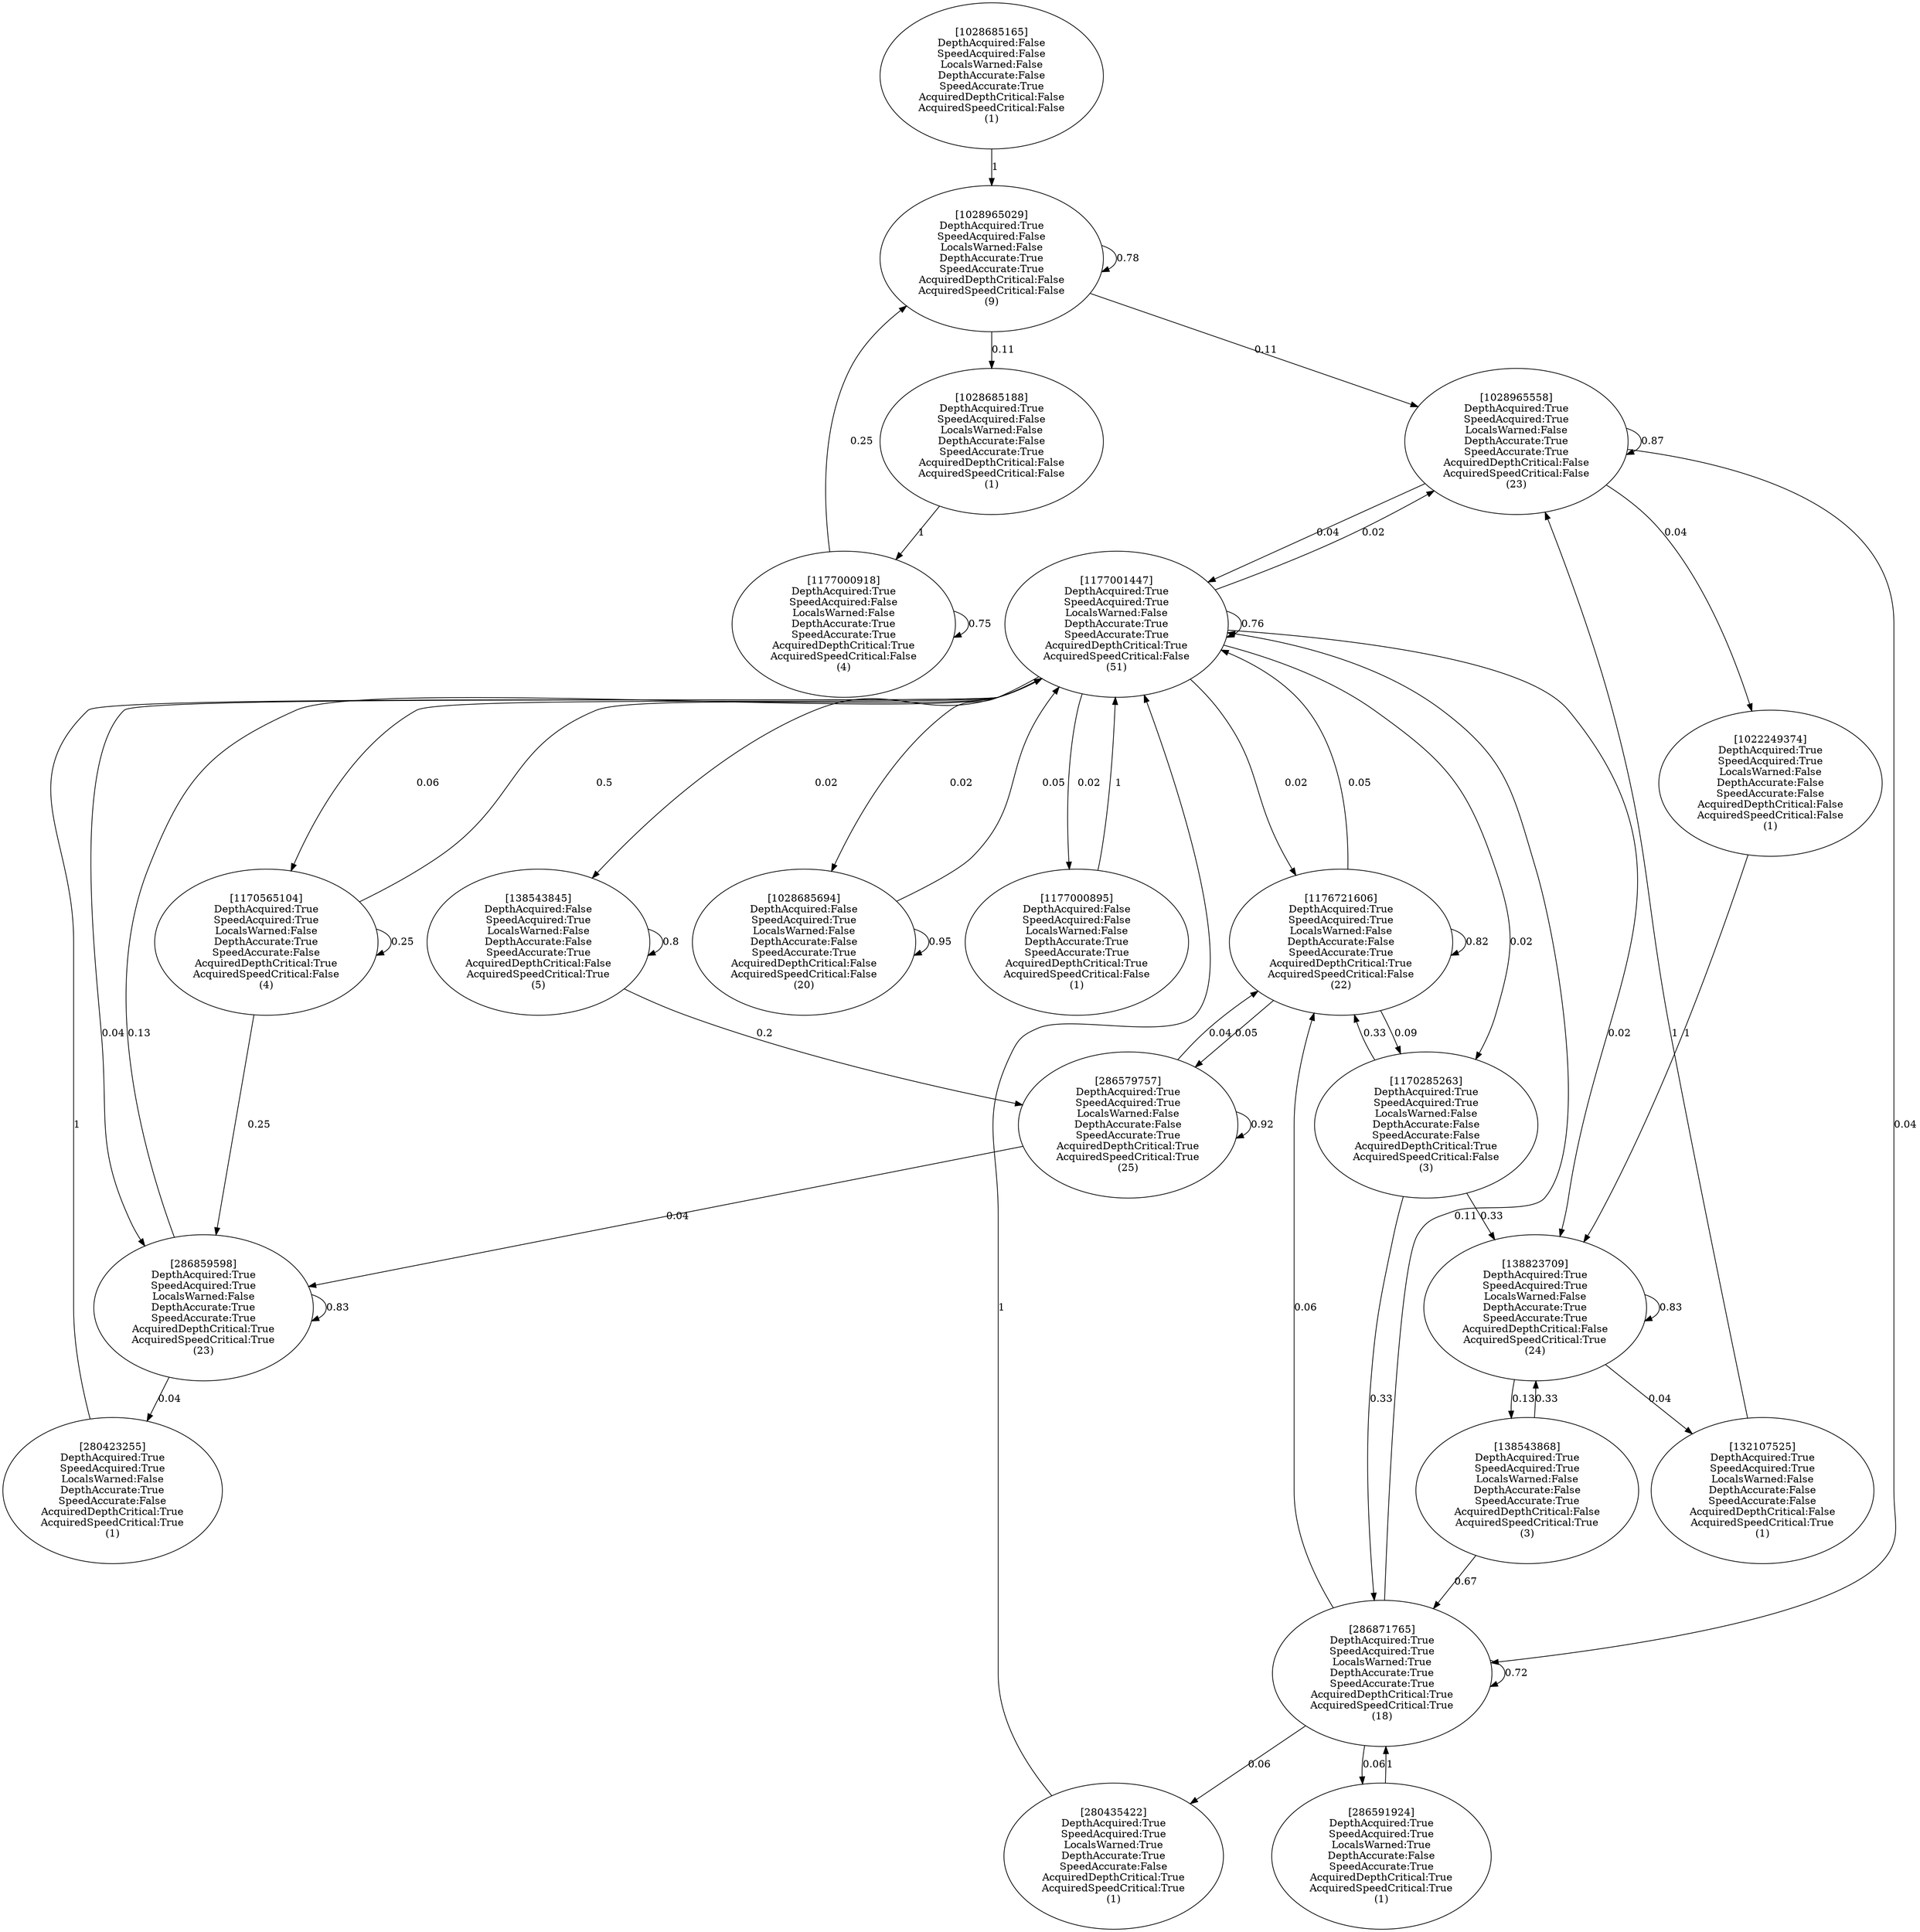 digraph {
1028685165[label="[1028685165]
DepthAcquired:False
SpeedAcquired:False
LocalsWarned:False
DepthAccurate:False
SpeedAccurate:True
AcquiredDepthCritical:False
AcquiredSpeedCritical:False
(1)"]
1028965029[label="[1028965029]
DepthAcquired:True
SpeedAcquired:False
LocalsWarned:False
DepthAccurate:True
SpeedAccurate:True
AcquiredDepthCritical:False
AcquiredSpeedCritical:False
(9)"]
1028685188[label="[1028685188]
DepthAcquired:True
SpeedAcquired:False
LocalsWarned:False
DepthAccurate:False
SpeedAccurate:True
AcquiredDepthCritical:False
AcquiredSpeedCritical:False
(1)"]
1177000918[label="[1177000918]
DepthAcquired:True
SpeedAcquired:False
LocalsWarned:False
DepthAccurate:True
SpeedAccurate:True
AcquiredDepthCritical:True
AcquiredSpeedCritical:False
(4)"]
1028965558[label="[1028965558]
DepthAcquired:True
SpeedAcquired:True
LocalsWarned:False
DepthAccurate:True
SpeedAccurate:True
AcquiredDepthCritical:False
AcquiredSpeedCritical:False
(23)"]
1177001447[label="[1177001447]
DepthAcquired:True
SpeedAcquired:True
LocalsWarned:False
DepthAccurate:True
SpeedAccurate:True
AcquiredDepthCritical:True
AcquiredSpeedCritical:False
(51)"]
1176721606[label="[1176721606]
DepthAcquired:True
SpeedAcquired:True
LocalsWarned:False
DepthAccurate:False
SpeedAccurate:True
AcquiredDepthCritical:True
AcquiredSpeedCritical:False
(22)"]
286871765[label="[286871765]
DepthAcquired:True
SpeedAcquired:True
LocalsWarned:True
DepthAccurate:True
SpeedAccurate:True
AcquiredDepthCritical:True
AcquiredSpeedCritical:True
(18)"]
286859598[label="[286859598]
DepthAcquired:True
SpeedAcquired:True
LocalsWarned:False
DepthAccurate:True
SpeedAccurate:True
AcquiredDepthCritical:True
AcquiredSpeedCritical:True
(23)"]
1028685694[label="[1028685694]
DepthAcquired:False
SpeedAcquired:True
LocalsWarned:False
DepthAccurate:False
SpeedAccurate:True
AcquiredDepthCritical:False
AcquiredSpeedCritical:False
(20)"]
138543845[label="[138543845]
DepthAcquired:False
SpeedAcquired:True
LocalsWarned:False
DepthAccurate:False
SpeedAccurate:True
AcquiredDepthCritical:False
AcquiredSpeedCritical:True
(5)"]
286579757[label="[286579757]
DepthAcquired:True
SpeedAcquired:True
LocalsWarned:False
DepthAccurate:False
SpeedAccurate:True
AcquiredDepthCritical:True
AcquiredSpeedCritical:True
(25)"]
280423255[label="[280423255]
DepthAcquired:True
SpeedAcquired:True
LocalsWarned:False
DepthAccurate:True
SpeedAccurate:False
AcquiredDepthCritical:True
AcquiredSpeedCritical:True
(1)"]
1170565104[label="[1170565104]
DepthAcquired:True
SpeedAcquired:True
LocalsWarned:False
DepthAccurate:True
SpeedAccurate:False
AcquiredDepthCritical:True
AcquiredSpeedCritical:False
(4)"]
1170285263[label="[1170285263]
DepthAcquired:True
SpeedAcquired:True
LocalsWarned:False
DepthAccurate:False
SpeedAccurate:False
AcquiredDepthCritical:True
AcquiredSpeedCritical:False
(3)"]
138823709[label="[138823709]
DepthAcquired:True
SpeedAcquired:True
LocalsWarned:False
DepthAccurate:True
SpeedAccurate:True
AcquiredDepthCritical:False
AcquiredSpeedCritical:True
(24)"]
138543868[label="[138543868]
DepthAcquired:True
SpeedAcquired:True
LocalsWarned:False
DepthAccurate:False
SpeedAccurate:True
AcquiredDepthCritical:False
AcquiredSpeedCritical:True
(3)"]
280435422[label="[280435422]
DepthAcquired:True
SpeedAcquired:True
LocalsWarned:True
DepthAccurate:True
SpeedAccurate:False
AcquiredDepthCritical:True
AcquiredSpeedCritical:True
(1)"]
1177000895[label="[1177000895]
DepthAcquired:False
SpeedAcquired:False
LocalsWarned:False
DepthAccurate:True
SpeedAccurate:True
AcquiredDepthCritical:True
AcquiredSpeedCritical:False
(1)"]
132107525[label="[132107525]
DepthAcquired:True
SpeedAcquired:True
LocalsWarned:False
DepthAccurate:False
SpeedAccurate:False
AcquiredDepthCritical:False
AcquiredSpeedCritical:True
(1)"]
1022249374[label="[1022249374]
DepthAcquired:True
SpeedAcquired:True
LocalsWarned:False
DepthAccurate:False
SpeedAccurate:False
AcquiredDepthCritical:False
AcquiredSpeedCritical:False
(1)"]
286591924[label="[286591924]
DepthAcquired:True
SpeedAcquired:True
LocalsWarned:True
DepthAccurate:False
SpeedAccurate:True
AcquiredDepthCritical:True
AcquiredSpeedCritical:True
(1)"]
1028685165 -> 1028965029 [label="1"];
1028965029 -> 1028965029 [label="0.78"];
1028965029 -> 1028685188 [label="0.11"];
1028965029 -> 1028965558 [label="0.11"];
1028685188 -> 1177000918 [label="1"];
1177000918 -> 1177000918 [label="0.75"];
1177000918 -> 1028965029 [label="0.25"];
1028965558 -> 1028965558 [label="0.87"];
1028965558 -> 1177001447 [label="0.04"];
1028965558 -> 286871765 [label="0.04"];
1028965558 -> 1022249374 [label="0.04"];
1177001447 -> 1177001447 [label="0.76"];
1177001447 -> 1176721606 [label="0.02"];
1177001447 -> 1028965558 [label="0.02"];
1177001447 -> 286859598 [label="0.04"];
1177001447 -> 1028685694 [label="0.02"];
1177001447 -> 138543845 [label="0.02"];
1177001447 -> 1170565104 [label="0.06"];
1177001447 -> 1170285263 [label="0.02"];
1177001447 -> 1177000895 [label="0.02"];
1177001447 -> 138823709 [label="0.02"];
1176721606 -> 1177001447 [label="0.05"];
1176721606 -> 1176721606 [label="0.82"];
1176721606 -> 286579757 [label="0.05"];
1176721606 -> 1170285263 [label="0.09"];
286871765 -> 286871765 [label="0.72"];
286871765 -> 1177001447 [label="0.11"];
286871765 -> 280435422 [label="0.06"];
286871765 -> 286591924 [label="0.06"];
286871765 -> 1176721606 [label="0.06"];
286859598 -> 286859598 [label="0.83"];
286859598 -> 1177001447 [label="0.13"];
286859598 -> 280423255 [label="0.04"];
1028685694 -> 1028685694 [label="0.95"];
1028685694 -> 1177001447 [label="0.05"];
138543845 -> 138543845 [label="0.8"];
138543845 -> 286579757 [label="0.2"];
286579757 -> 286579757 [label="0.92"];
286579757 -> 1176721606 [label="0.04"];
286579757 -> 286859598 [label="0.04"];
280423255 -> 1177001447 [label="1"];
1170565104 -> 1177001447 [label="0.5"];
1170565104 -> 286859598 [label="0.25"];
1170565104 -> 1170565104 [label="0.25"];
1170285263 -> 1176721606 [label="0.33"];
1170285263 -> 138823709 [label="0.33"];
1170285263 -> 286871765 [label="0.33"];
138823709 -> 138823709 [label="0.83"];
138823709 -> 138543868 [label="0.13"];
138823709 -> 132107525 [label="0.04"];
138543868 -> 286871765 [label="0.67"];
138543868 -> 138823709 [label="0.33"];
280435422 -> 1177001447 [label="1"];
1177000895 -> 1177001447 [label="1"];
132107525 -> 1028965558 [label="1"];
1022249374 -> 138823709 [label="1"];
286591924 -> 286871765 [label="1"];
}
